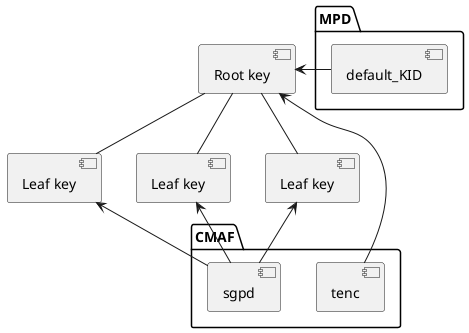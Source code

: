 @startuml

[Root key] as Root
[Leaf key] as A
[Leaf key] as B
[Leaf key] as C

package "MPD" {
    [default_KID] as DKID
}

Root -- A
Root -- B
Root -- C

DKID -> Root

package "CMAF" {
    [tenc]
    [sgpd]
}

[tenc] -> Root
[sgpd] -up-> A
[sgpd] -up-> B
[sgpd] -up-> C

@enduml